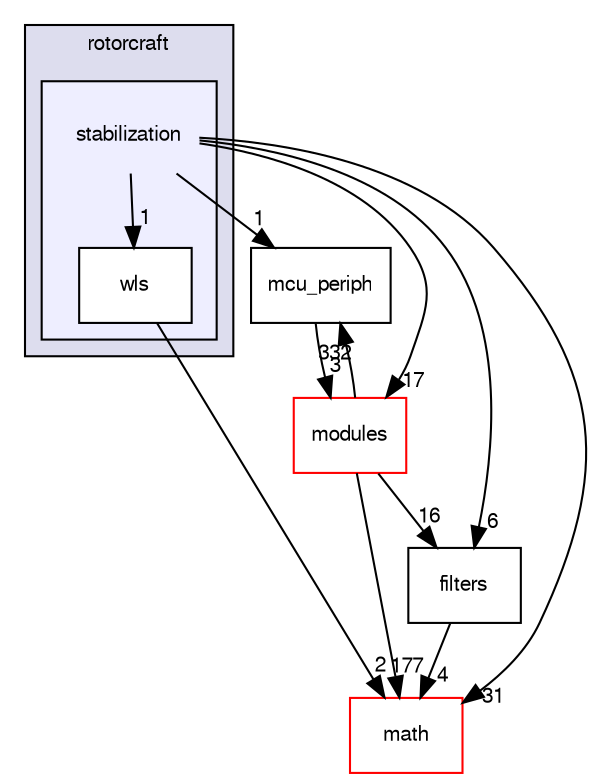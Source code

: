 digraph "sw/airborne/firmwares/rotorcraft/stabilization" {
  compound=true
  node [ fontsize="10", fontname="FreeSans"];
  edge [ labelfontsize="10", labelfontname="FreeSans"];
  subgraph clusterdir_e37d355c72eb7c8e5b43c34bdea5a24b {
    graph [ bgcolor="#ddddee", pencolor="black", label="rotorcraft" fontname="FreeSans", fontsize="10", URL="dir_e37d355c72eb7c8e5b43c34bdea5a24b.html"]
  subgraph clusterdir_d1b81cc433edb6118e3c3e3bc7700be0 {
    graph [ bgcolor="#eeeeff", pencolor="black", label="" URL="dir_d1b81cc433edb6118e3c3e3bc7700be0.html"];
    dir_d1b81cc433edb6118e3c3e3bc7700be0 [shape=plaintext label="stabilization"];
    dir_a7f27d6d8047fe7c2fb437aa87b5222b [shape=box label="wls" color="black" fillcolor="white" style="filled" URL="dir_a7f27d6d8047fe7c2fb437aa87b5222b.html"];
  }
  }
  dir_1ca43f6a116d741d80fb1d0555a2b198 [shape=box label="mcu_periph" URL="dir_1ca43f6a116d741d80fb1d0555a2b198.html"];
  dir_1444106569909aede49a887d28257b90 [shape=box label="filters" URL="dir_1444106569909aede49a887d28257b90.html"];
  dir_29343b6f5fcd4b75a5dfbb985ff56864 [shape=box label="math" fillcolor="white" style="filled" color="red" URL="dir_29343b6f5fcd4b75a5dfbb985ff56864.html"];
  dir_c2abcdd6ccb39c3582929c0e3f5651c2 [shape=box label="modules" fillcolor="white" style="filled" color="red" URL="dir_c2abcdd6ccb39c3582929c0e3f5651c2.html"];
  dir_a7f27d6d8047fe7c2fb437aa87b5222b->dir_29343b6f5fcd4b75a5dfbb985ff56864 [headlabel="2", labeldistance=1.5 headhref="dir_000101_000105.html"];
  dir_1ca43f6a116d741d80fb1d0555a2b198->dir_c2abcdd6ccb39c3582929c0e3f5651c2 [headlabel="3", labeldistance=1.5 headhref="dir_000107_000031.html"];
  dir_1444106569909aede49a887d28257b90->dir_29343b6f5fcd4b75a5dfbb985ff56864 [headlabel="4", labeldistance=1.5 headhref="dir_000091_000105.html"];
  dir_d1b81cc433edb6118e3c3e3bc7700be0->dir_a7f27d6d8047fe7c2fb437aa87b5222b [headlabel="1", labeldistance=1.5 headhref="dir_000100_000101.html"];
  dir_d1b81cc433edb6118e3c3e3bc7700be0->dir_1ca43f6a116d741d80fb1d0555a2b198 [headlabel="1", labeldistance=1.5 headhref="dir_000100_000107.html"];
  dir_d1b81cc433edb6118e3c3e3bc7700be0->dir_1444106569909aede49a887d28257b90 [headlabel="6", labeldistance=1.5 headhref="dir_000100_000091.html"];
  dir_d1b81cc433edb6118e3c3e3bc7700be0->dir_29343b6f5fcd4b75a5dfbb985ff56864 [headlabel="31", labeldistance=1.5 headhref="dir_000100_000105.html"];
  dir_d1b81cc433edb6118e3c3e3bc7700be0->dir_c2abcdd6ccb39c3582929c0e3f5651c2 [headlabel="17", labeldistance=1.5 headhref="dir_000100_000031.html"];
  dir_c2abcdd6ccb39c3582929c0e3f5651c2->dir_1ca43f6a116d741d80fb1d0555a2b198 [headlabel="332", labeldistance=1.5 headhref="dir_000031_000107.html"];
  dir_c2abcdd6ccb39c3582929c0e3f5651c2->dir_1444106569909aede49a887d28257b90 [headlabel="16", labeldistance=1.5 headhref="dir_000031_000091.html"];
  dir_c2abcdd6ccb39c3582929c0e3f5651c2->dir_29343b6f5fcd4b75a5dfbb985ff56864 [headlabel="177", labeldistance=1.5 headhref="dir_000031_000105.html"];
}
